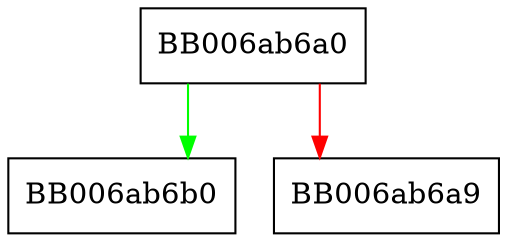 digraph generic_sha3_absorb {
  node [shape="box"];
  graph [splines=ortho];
  BB006ab6a0 -> BB006ab6b0 [color="green"];
  BB006ab6a0 -> BB006ab6a9 [color="red"];
}